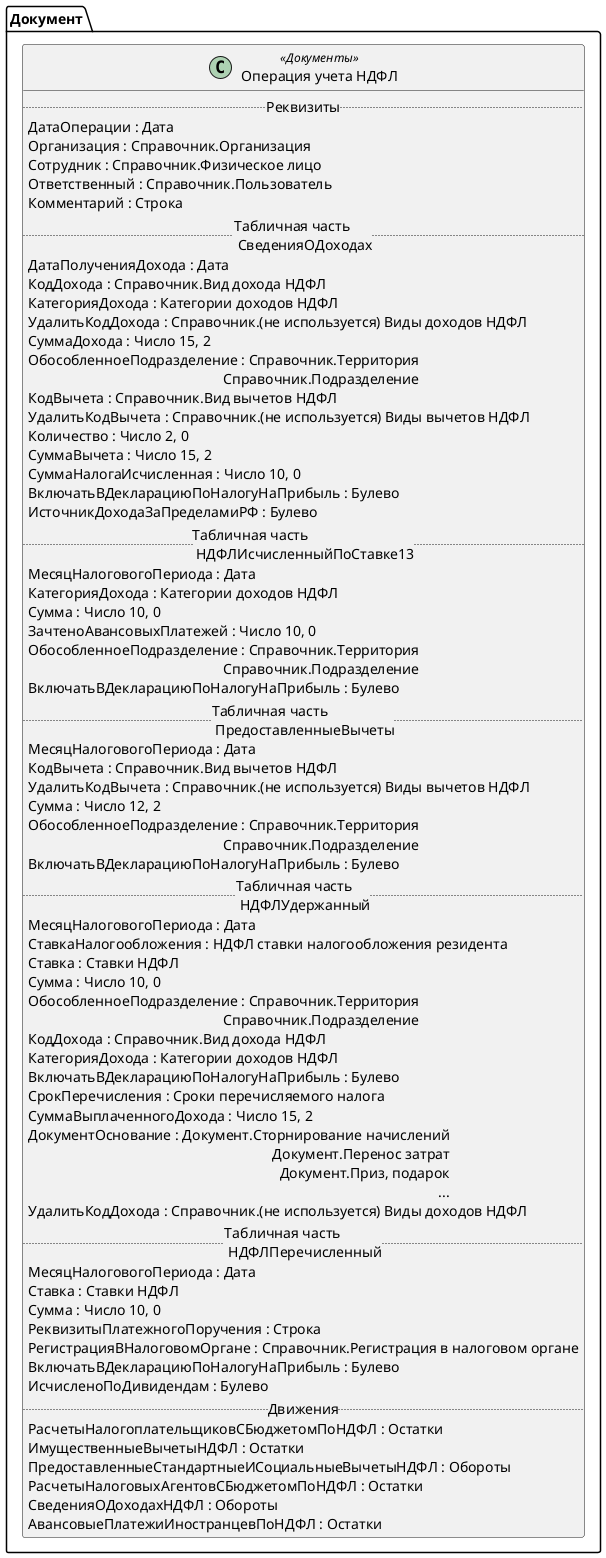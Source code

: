 ﻿@startuml ОперацияНалоговогоУчетаПоНДФЛ
'!include templates.wsd
'..\include templates.wsd
class Документ.ОперацияНалоговогоУчетаПоНДФЛ as "Операция учета НДФЛ" <<Документы>>
{
..Реквизиты..
ДатаОперации : Дата
Организация : Справочник.Организация
Сотрудник : Справочник.Физическое лицо
Ответственный : Справочник.Пользователь
Комментарий : Строка
..Табличная часть \n СведенияОДоходах..
ДатаПолученияДохода : Дата
КодДохода : Справочник.Вид дохода НДФЛ
КатегорияДохода : Категории доходов НДФЛ
УдалитьКодДохода : Справочник.(не используется) Виды доходов НДФЛ
СуммаДохода : Число 15, 2
ОбособленноеПодразделение : Справочник.Территория\rСправочник.Подразделение
КодВычета : Справочник.Вид вычетов НДФЛ
УдалитьКодВычета : Справочник.(не используется) Виды вычетов НДФЛ
Количество : Число 2, 0
СуммаВычета : Число 15, 2
СуммаНалогаИсчисленная : Число 10, 0
ВключатьВДекларациюПоНалогуНаПрибыль : Булево
ИсточникДоходаЗаПределамиРФ : Булево
..Табличная часть \n НДФЛИсчисленныйПоСтавке13..
МесяцНалоговогоПериода : Дата
КатегорияДохода : Категории доходов НДФЛ
Сумма : Число 10, 0
ЗачтеноАвансовыхПлатежей : Число 10, 0
ОбособленноеПодразделение : Справочник.Территория\rСправочник.Подразделение
ВключатьВДекларациюПоНалогуНаПрибыль : Булево
..Табличная часть \n ПредоставленныеВычеты..
МесяцНалоговогоПериода : Дата
КодВычета : Справочник.Вид вычетов НДФЛ
УдалитьКодВычета : Справочник.(не используется) Виды вычетов НДФЛ
Сумма : Число 12, 2
ОбособленноеПодразделение : Справочник.Территория\rСправочник.Подразделение
ВключатьВДекларациюПоНалогуНаПрибыль : Булево
..Табличная часть \n НДФЛУдержанный..
МесяцНалоговогоПериода : Дата
СтавкаНалогообложения : НДФЛ ставки налогообложения резидента
Ставка : Ставки НДФЛ
Сумма : Число 10, 0
ОбособленноеПодразделение : Справочник.Территория\rСправочник.Подразделение
КодДохода : Справочник.Вид дохода НДФЛ
КатегорияДохода : Категории доходов НДФЛ
ВключатьВДекларациюПоНалогуНаПрибыль : Булево
СрокПеречисления : Сроки перечисляемого налога
СуммаВыплаченногоДохода : Число 15, 2
ДокументОснование : Документ.Сторнирование начислений\rДокумент.Перенос затрат\rДокумент.Приз, подарок\r...
УдалитьКодДохода : Справочник.(не используется) Виды доходов НДФЛ
..Табличная часть \n НДФЛПеречисленный..
МесяцНалоговогоПериода : Дата
Ставка : Ставки НДФЛ
Сумма : Число 10, 0
РеквизитыПлатежногоПоручения : Строка
РегистрацияВНалоговомОргане : Справочник.Регистрация в налоговом органе
ВключатьВДекларациюПоНалогуНаПрибыль : Булево
ИсчисленоПоДивидендам : Булево
..Движения..
РасчетыНалогоплательщиковСБюджетомПоНДФЛ : Остатки
ИмущественныеВычетыНДФЛ : Остатки
ПредоставленныеСтандартныеИСоциальныеВычетыНДФЛ : Обороты
РасчетыНалоговыхАгентовСБюджетомПоНДФЛ : Остатки
СведенияОДоходахНДФЛ : Обороты
АвансовыеПлатежиИностранцевПоНДФЛ : Остатки
}
@enduml
